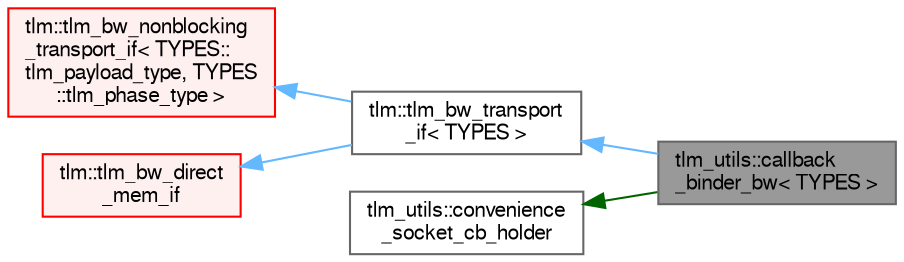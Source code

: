 digraph "tlm_utils::callback_binder_bw&lt; TYPES &gt;"
{
 // LATEX_PDF_SIZE
  bgcolor="transparent";
  edge [fontname=FreeSans,fontsize=10,labelfontname=FreeSans,labelfontsize=10];
  node [fontname=FreeSans,fontsize=10,shape=box,height=0.2,width=0.4];
  rankdir="LR";
  Node1 [id="Node000001",label="tlm_utils::callback\l_binder_bw\< TYPES \>",height=0.2,width=0.4,color="gray40", fillcolor="grey60", style="filled", fontcolor="black",tooltip=" "];
  Node2 -> Node1 [id="edge1_Node000001_Node000002",dir="back",color="steelblue1",style="solid",tooltip=" "];
  Node2 [id="Node000002",label="tlm::tlm_bw_transport\l_if\< TYPES \>",height=0.2,width=0.4,color="gray40", fillcolor="white", style="filled",URL="$a01193.html",tooltip=" "];
  Node3 -> Node2 [id="edge2_Node000002_Node000003",dir="back",color="steelblue1",style="solid",tooltip=" "];
  Node3 [id="Node000003",label="tlm::tlm_bw_nonblocking\l_transport_if\< TYPES::\ltlm_payload_type, TYPES\l::tlm_phase_type \>",height=0.2,width=0.4,color="red", fillcolor="#FFF0F0", style="filled",URL="$a01165.html",tooltip=" "];
  Node5 -> Node2 [id="edge3_Node000002_Node000005",dir="back",color="steelblue1",style="solid",tooltip=" "];
  Node5 [id="Node000005",label="tlm::tlm_bw_direct\l_mem_if",height=0.2,width=0.4,color="red", fillcolor="#FFF0F0", style="filled",URL="$a01177.html",tooltip=" "];
  Node6 -> Node1 [id="edge4_Node000001_Node000006",dir="back",color="darkgreen",style="solid",tooltip=" "];
  Node6 [id="Node000006",label="tlm_utils::convenience\l_socket_cb_holder",height=0.2,width=0.4,color="gray40", fillcolor="white", style="filled",URL="$a01281.html",tooltip=" "];
}

